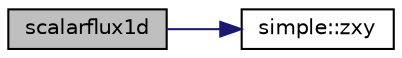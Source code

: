 digraph "scalarflux1d"
{
 // INTERACTIVE_SVG=YES
  bgcolor="transparent";
  edge [fontname="Helvetica",fontsize="10",labelfontname="Helvetica",labelfontsize="10"];
  node [fontname="Helvetica",fontsize="10",shape=record];
  rankdir="LR";
  Node6 [label="scalarflux1d",height=0.2,width=0.4,color="black", fillcolor="grey75", style="filled", fontcolor="black"];
  Node6 -> Node7 [color="midnightblue",fontsize="10",style="solid",fontname="Helvetica"];
  Node7 [label="simple::zxy",height=0.2,width=0.4,color="black",URL="$namespacesimple.html#aecc214bc1a98be128c68622243d11e0a",tooltip="ZXY point-wise operator performing Z = XY (all vectors) "];
}

